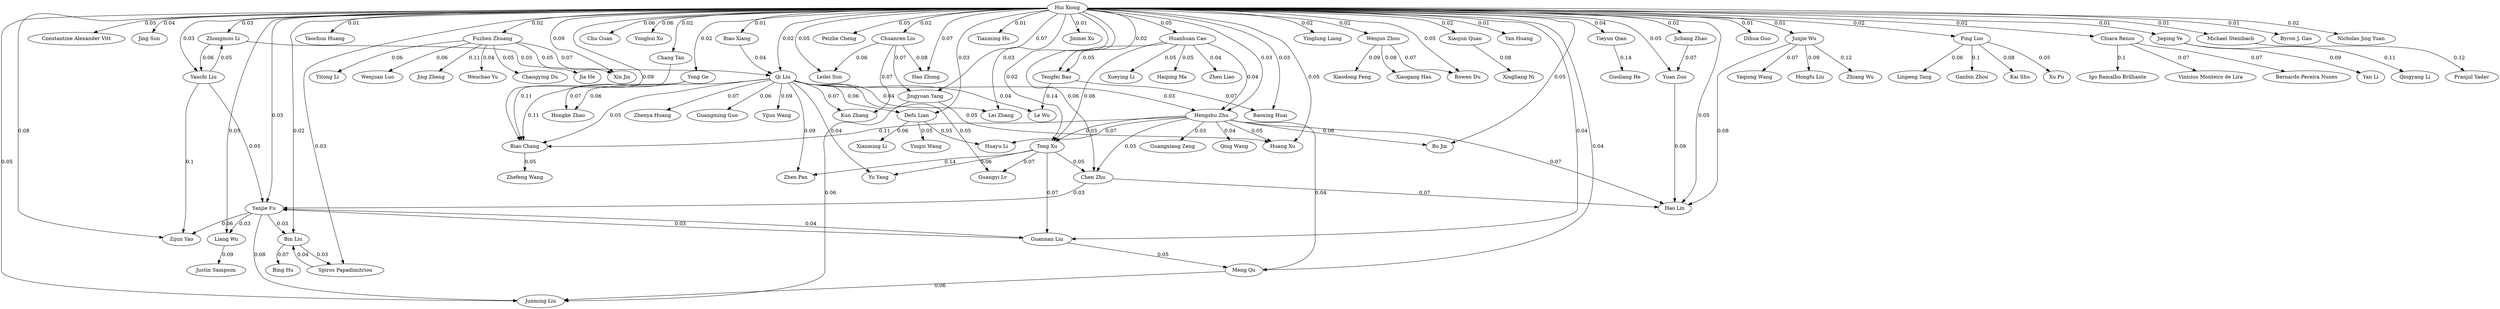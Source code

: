 strict digraph G{
"Hui Xiong" -> "Hao Zhong"[label = 0.07]
"Hui Xiong" -> "Junming Liu"[label = 0.05]
"Hui Xiong" -> "Constantine Alexander Vitt"[label = 0.05]
"Hui Xiong" -> "Jing Sun"[label = 0.04]
"Hui Xiong" -> "Tengfei Bao"[label = 0.02]
"Hui Xiong" -> "Leilei Sun"[label = 0.05]
"Hui Xiong" -> "Zhongmou Li"[label = 0.03]
"Hui Xiong" -> "Bowen Du"[label = 0.05]
"Hui Xiong" -> "Liang Wu"[label = 0.05]
"Hui Xiong" -> "Yaochun Huang"[label = 0.01]
"Hui Xiong" -> "Chang Tan"[label = 0.02]
"Chang Tan" -> "Biao Chang"[label = 0.11]
"Hui Xiong" -> "Chen Zhu"[label = 0.03]
"Hui Xiong" -> "Biao Chang"[label = 0.09]
"Hui Xiong" -> "Zijun Yao"[label = 0.08]
"Hui Xiong" -> "Chu Guan"[label = 0.06]
"Hui Xiong" -> "Yonghui Xu"[label = 0.06]
"Hui Xiong" -> "Fuzhen Zhuang"[label = 0.02]
"Fuzhen Zhuang" -> "Jia He"[label = 0.05]
"Hui Xiong" -> "Tong Xu"[label = 0.02]
"Tong Xu" -> "Guannan Liu"[label = 0.07]
"Tong Xu" -> "Yu Yang"[label = 0.06]
"Guannan Liu" -> "Yanjie Fu"[label = 0.03]
"Hui Xiong" -> "Hengshu Zhu"[label = 0.03]
"Hui Xiong" -> "Peizhe Cheng"[label = 0.05]
"Hui Xiong" -> "Baoxing Huai"[label = 0.03]
"Hui Xiong" -> "Hao Lin"[label = 0.05]
"Hui Xiong" -> "Defu Lian"[label = 0.03]
"Hui Xiong" -> "Tianming Hu"[label = 0.01]
"Hui Xiong" -> "Biao Xiang"[label = 0.01]
"Hui Xiong" -> "Chuanren Liu"[label = 0.02]
"Hui Xiong" -> "Jinmei Xu"[label = 0.01]
"Hui Xiong" -> "Bo Jin"[label = 0.05]
"Hui Xiong" -> "Guannan Liu"[label = 0.04]
"Hui Xiong" -> "Huanhuan Cao"[label = 0.05]
"Hui Xiong" -> "Spiros Papadimitriou"[label = 0.03]
"Hui Xiong" -> "Jingyuan Yang"[label = 0.07]
"Hui Xiong" -> "Bin Liu"[label = 0.02]
"Tong Xu" -> "Zhen Pan"[label = 0.14]
"Hui Xiong" -> "Qi Liu"[label = 0.02]
"Hui Xiong" -> "Wenjun Zhou"[label = 0.02]
"Hui Xiong" -> "Yinglung Liang"[label = 0.02]
"Hui Xiong" -> "Yuan Zuo"[label = 0.05]
"Hui Xiong" -> "Xiaojun Quan"[label = 0.02]
"Qi Liu" -> "Lei Zhang"[label = 0.04]
"Qi Liu" -> "Guangyi Lv"[label = 0.05]
"Hui Xiong" -> "Lei Zhang"[label = 0.03]
"Chuanren Liu" -> "Leilei Sun"[label = 0.06]
"Hui Xiong" -> "Chen Zhu"[label = 0.06]
"Hui Xiong" -> "Yan Huang"[label = 0.01]
"Hui Xiong" -> "Meng Qu"[label = 0.04]
"Hui Xiong" -> "Yong Ge"[label = 0.02]
"Hui Xiong" -> "Tieyun Qian"[label = 0.04]
"Hui Xiong" -> "Junjie Wu"[label = 0.01]
"Junjie Wu" -> "Hongfu Liu"[label = 0.07]
"Hui Xiong" -> "Yanchi Liu"[label = 0.03]
"Hui Xiong" -> "Jichang Zhao"[label = 0.02]
"Hui Xiong" -> "Ping Luo"[label = 0.02]
"Hui Xiong" -> "Dihua Guo"[label = 0.01]
"Fuzhen Zhuang" -> "Yitong Li"[label = 0.06]
"Hui Xiong" -> "Chiara Renso"[label = 0.02]
"Hui Xiong" -> "Jieping Ye"[label = 0.01]
"Hui Xiong" -> "Yanjie Fu"[label = 0.03]
"Ping Luo" -> "Kai Shu"[label = 0.08]
"Hui Xiong" -> "Xin Jin"[label = 0.09]
"Hui Xiong" -> "Huang Xu"[label = 0.05]
"Hui Xiong" -> "Michael Steinbach"[label = 0.01]
"Hui Xiong" -> "Byron J. Gao"[label = 0.01]
"Hengshu Zhu" -> "Chen Zhu"[label = 0.07]
"Tengfei Bao" -> "Le Wu"[label = 0.14]
"Wenjun Zhou" -> "Xiaodong Feng"[label = 0.09]
"Guannan Liu" -> "Meng Qu"[label = 0.05]
"Yanjie Fu" -> "Zijun Yao"[label = 0.06]
"Hengshu Zhu" -> "Huayu Li"[label = 0.07]
"Huanhuan Cao" -> "Haiping Ma"[label = 0.05]
"Chuanren Liu" -> "Jingyuan Yang"[label = 0.07]
"Junjie Wu" -> "Zhiang Wu"[label = 0.12]
"Junjie Wu" -> "Hao Lin"[label = 0.08]
"Hengshu Zhu" -> "Biao Chang"[label = 0.11]
"Hengshu Zhu" -> "Chen Zhu"[label = 0.05]
"Biao Chang" -> "Zhefeng Wang"[label = 0.05]
"Chiara Renso" -> "Vinicius Monteiro de Lira"[label = 0.07]
"Defu Lian" -> "Xianming Li"[label = 0.06]
"Defu Lian" -> "Huayu Li"[label = 0.05]
"Qi Liu" -> "Zhenya Huang"[label = 0.07]
"Yuan Zuo" -> "Hao Lin"[label = 0.09]
"Liang Wu" -> "Justin Sampson"[label = 0.09]
"Hui Xiong" -> "Nicholas Jing Yuan"[label = 0.02]
"Wenjun Zhou" -> "Xiaogang Han"[label = 0.08]
"Hengshu Zhu" -> "Huang Xu"[label = 0.05]
"Jingyuan Yang" -> "Junming Liu"[label = 0.06]
"Chiara Renso" -> "Bernardo Pereira Nunes"[label = 0.07]
"Qi Liu" -> "Guangming Guo"[label = 0.06]
"Hengshu Zhu" -> "Hao Lin"[label = 0.07]
"Yanjie Fu" -> "Guannan Liu"[label = 0.04]
"Ping Luo" -> "Xu Pu"[label = 0.05]
"Spiros Papadimitriou" -> "Bin Liu"[label = 0.04]
"Qi Liu" -> "Yu Yang"[label = 0.04]
"Jichang Zhao" -> "Yuan Zuo"[label = 0.07]
"Qi Liu" -> "Le Wu"[label = 0.04]
"Qi Liu" -> "Defu Lian"[label = 0.06]
"Qi Liu" -> "Hongke Zhao"[label = 0.06]
"Fuzhen Zhuang" -> "Wenjuan Luo"[label = 0.06]
"Junjie Wu" -> "Yaqiong Wang"[label = 0.07]
"Chuanren Liu" -> "Hao Zhong"[label = 0.08]
"Chuanren Liu" -> "Kun Zhang"[label = 0.07]
"Fuzhen Zhuang" -> "Xin Jin"[label = 0.07]
"Fuzhen Zhuang" -> "Jing Zheng"[label = 0.11]
"Huanhuan Cao" -> "Tong Xu"[label = 0.06]
"Tieyun Qian" -> "Guoliang He"[label = 0.14]
"Junjie Wu" -> "Hongfu Liu"[label = 0.09]
"Zhongmou Li" -> "Qi Liu"[label = 0.03]
"Yanchi Liu" -> "Zijun Yao"[label = 0.1]
"Wenjun Zhou" -> "Bowen Du"[label = 0.07]
"Meng Qu" -> "Junming Liu"[label = 0.06]
"Fuzhen Zhuang" -> "Wenchao Yu"[label = 0.04]
"Tong Xu" -> "Guangyi Lv"[label = 0.07]
"Chen Zhu" -> "Hao Lin"[label = 0.07]
"Yong Ge" -> "Hongke Zhao"[label = 0.07]
"Hengshu Zhu" -> "Tong Xu"[label = 0.03]
"Hengshu Zhu" -> "Bo Jin"[label = 0.06]
"Yanchi Liu" -> "Zhongmou Li"[label = 0.05]
"Xiaojun Quan" -> "Xingliang Ni"[label = 0.08]
"Yanjie Fu" -> "Bin Liu"[label = 0.03]
"Tengfei Bao" -> "Baoxing Huai"[label = 0.07]
"Tong Xu" -> "Chen Zhu"[label = 0.05]
"Chen Zhu" -> "Yanjie Fu"[label = 0.03]
"Bin Liu" -> "Spiros Papadimitriou"[label = 0.03]
"Qi Liu" -> "Kun Zhang"[label = 0.07]
"Biao Xiang" -> "Qi Liu"[label = 0.04]
"Bin Liu" -> "Bing Hu"[label = 0.07]
"Huanhuan Cao" -> "Zhen Liao"[label = 0.04]
"Chiara Renso" -> "Igo Ramalho Brilhante"[label = 0.1]
"Qi Liu" -> "Zhen Pan"[label = 0.09]
"Yanjie Fu" -> "Junming Liu"[label = 0.08]
"Yong Ge" -> "Biao Chang"[label = 0.11]
"Huanhuan Cao" -> "Xueying Li"[label = 0.05]
"Yanjie Fu" -> "Liang Wu"[label = 0.03]
"Qi Liu" -> "Biao Chang"[label = 0.05]
"Ping Luo" -> "Linpeng Tang"[label = 0.06]
"Huanhuan Cao" -> "Tengfei Bao"[label = 0.05]
"Huanhuan Cao" -> "Hengshu Zhu"[label = 0.04]
"Michael Steinbach" -> "Pranjul Yadav"[label = 0.12]
"Jieping Ye" -> "Yan Li"[label = 0.09]
"Ping Luo" -> "Ganbin Zhou"[label = 0.1]
"Hengshu Zhu" -> "Guangxiang Zeng"[label = 0.03]
"Defu Lian" -> "Yingzi Wang"[label = 0.05]
"Hengshu Zhu" -> "Qing Wang"[label = 0.04]
"Jingyuan Yang" -> "Huang Xu"[label = 0.05]
"Hengshu Zhu" -> "Meng Qu"[label = 0.04]
"Yanchi Liu" -> "Yanjie Fu"[label = 0.05]
"Fuzhen Zhuang" -> "Changying Du"[label = 0.05]
"Qi Liu" -> "Hengshu Zhu"[label = 0.03]
"Zhongmou Li" -> "Yanchi Liu"[label = 0.06]
"Jieping Ye" -> "Qingyang Li"[label = 0.11]
"Qi Liu" -> "Yijun Wang"[label = 0.09]
}